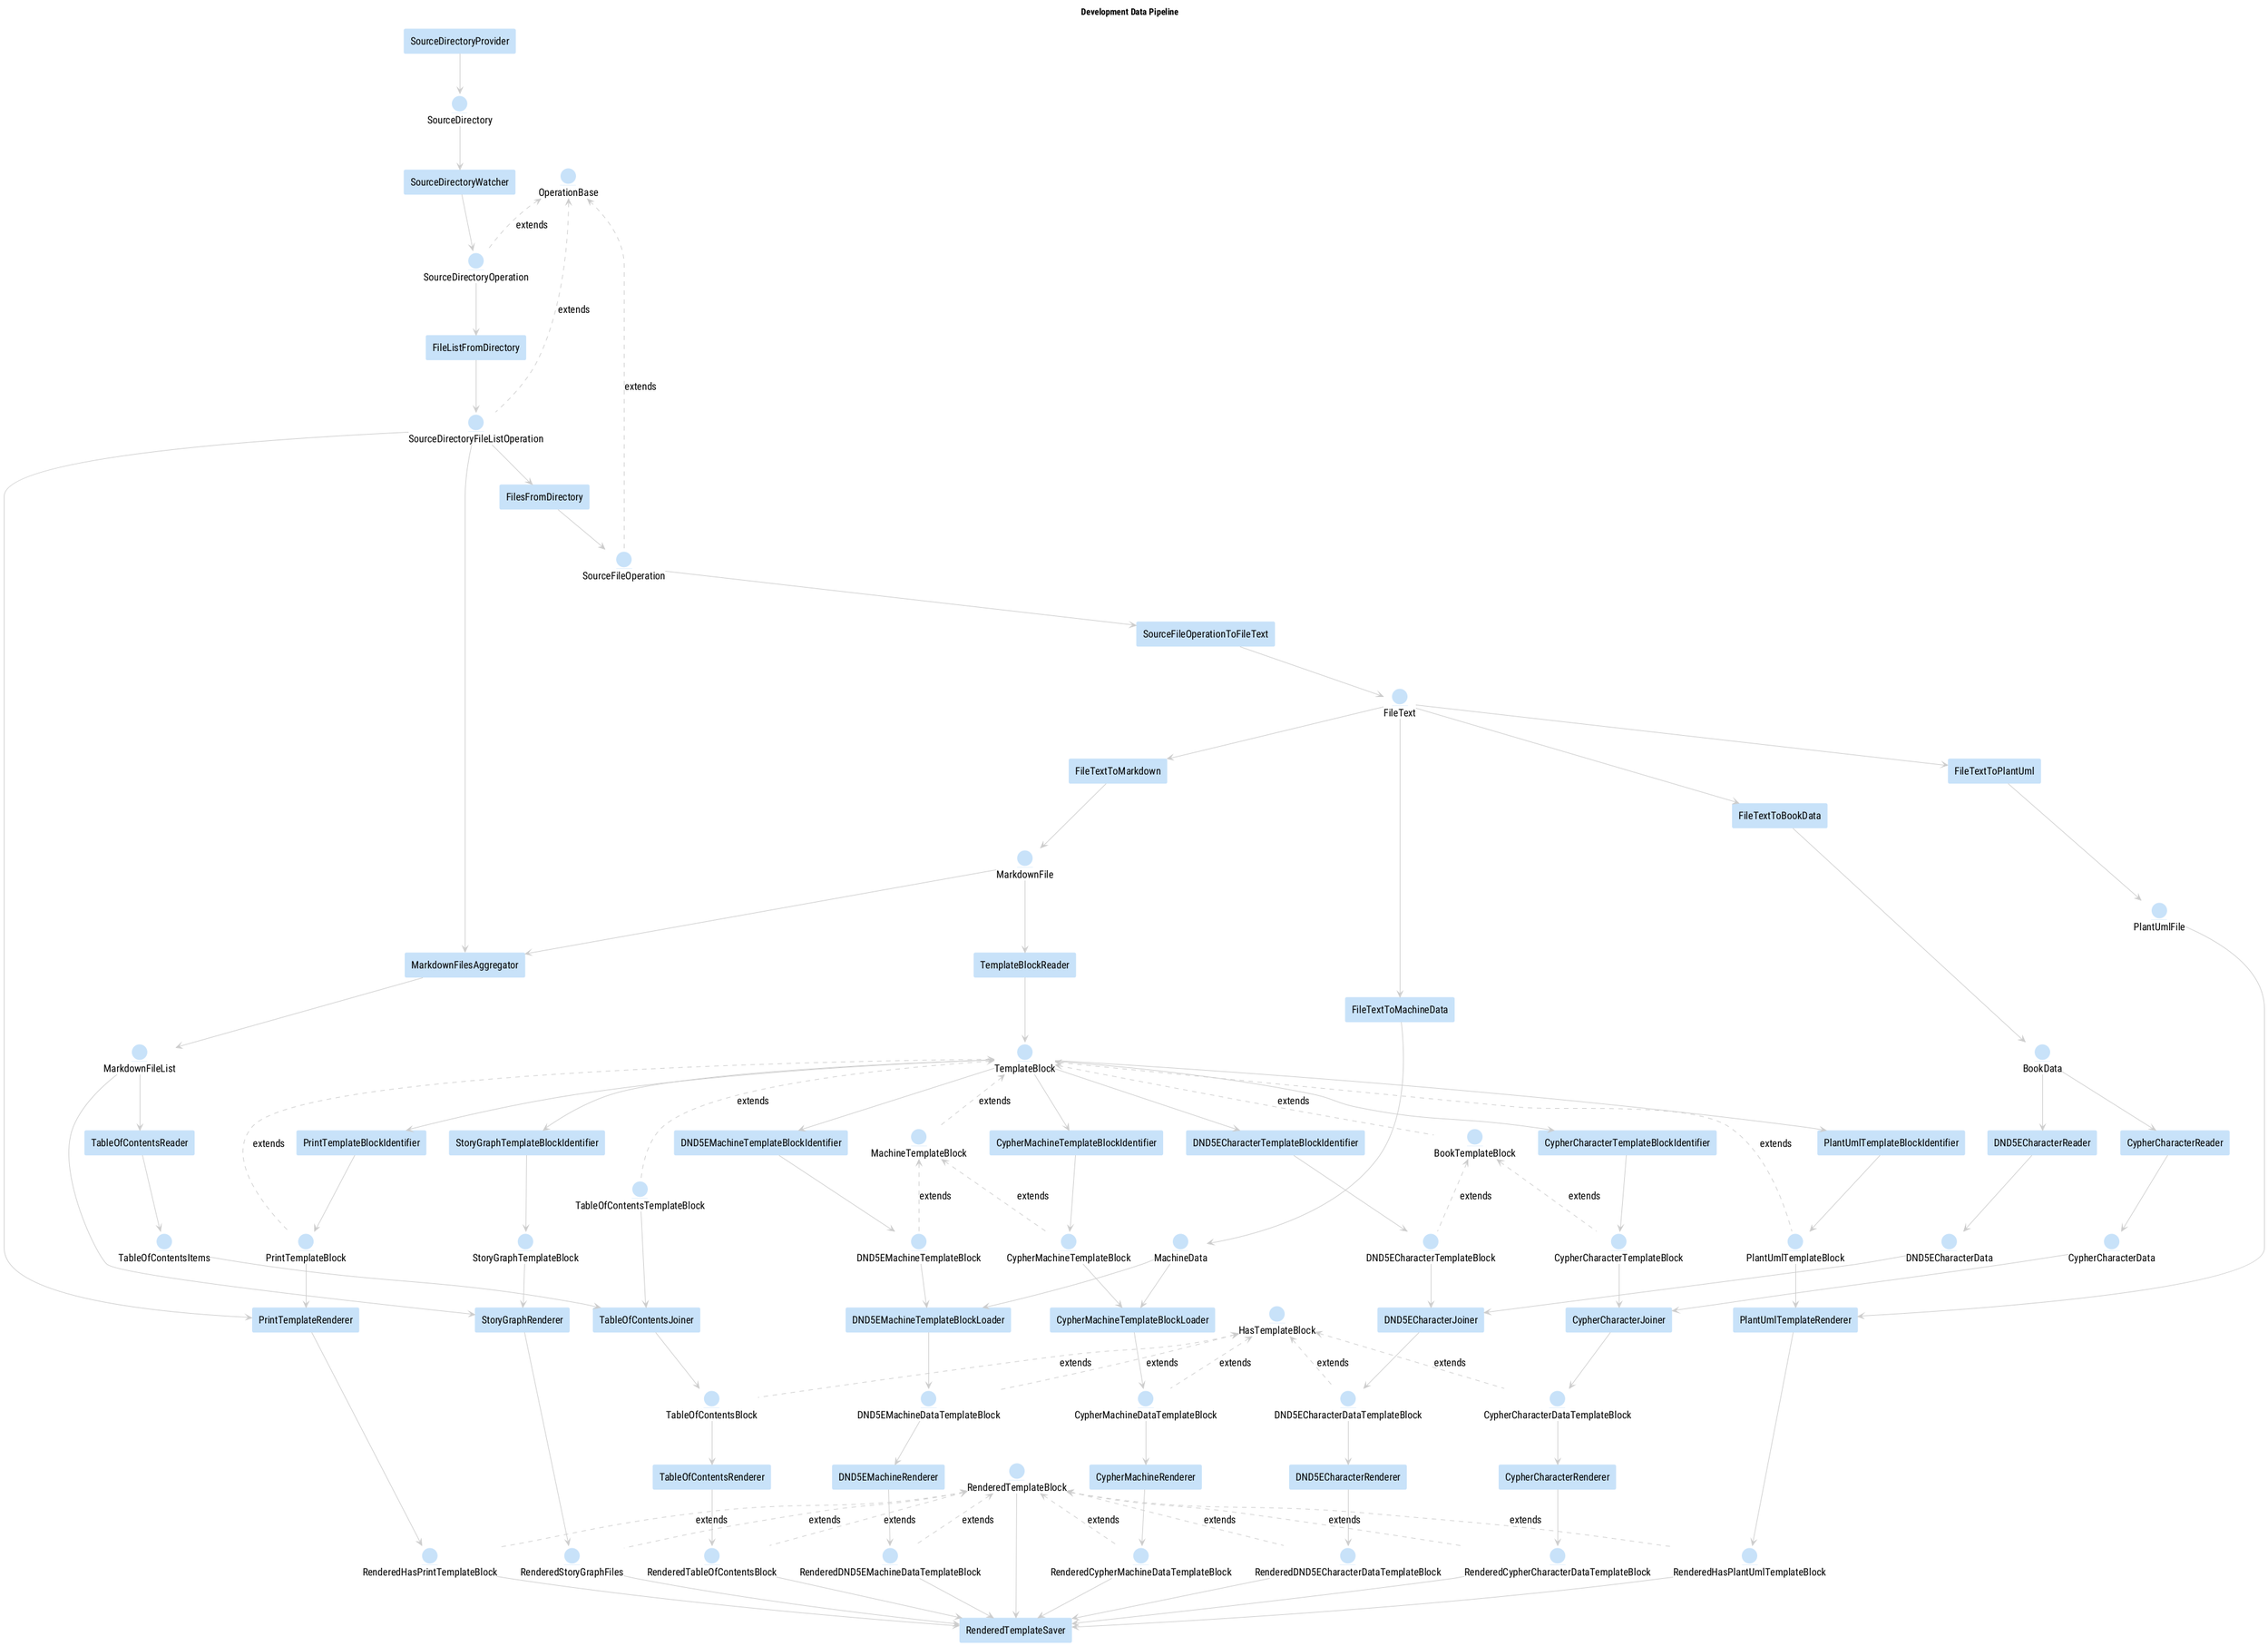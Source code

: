 @startuml
title Development Data Pipeline
 
hide circle
skinparam {
	DefaultFontName Roboto Condensed
	DefaultFontSize 16
	shadowing false
	' --barely-blue: hsl(208, 80%, 99%); #FAFDFE
	' --noon-blue: hsl(208, 80%, 88%); #C8E2F9
	' --morning-blue: hsl(208, 80%, 66%); #63ADEE
	' --barely-orange: hsl(32, 80%, 99%); #FEFDFA
	' --noon-orange: hsl(32, 80%, 88%); #F9E2C8
	' --morning-orange: hsl(32, 80%, 66%); #EEAD63
	' --evening-orange: hsl(32, 80%, 44%); #CA7616
	' --barely-green: hsl(96, 80%, 99%); #FCFEFA
	' --noon-green: hsl(96, 80%, 77%); #BBF395
	' --morning-green: hsl(96, 80%, 55%); #7AE830
	FileBorderColor #dddddd
	FileBackgroundColor #eeeeee
	ComponentBorderColor #dddddd
	ComponentBackgroundColor #eeeeee
	CloudBorderColor #dddddd
	CloudBackgroundColor #eeeeee
	ArrowColor #cccccc
	ActivityBackgroundColor #C8E2F9
	ActivityBorderColor #C8E2F9
	RectangleBackgroundColor #C8E2F9
	RectangleBorderColor #C8E2F9
	EntityBackgroundColor #C8E2F9
	EntityBorderColor #C8E2F9
}
 
rectangle CypherCharacterReader
rectangle CypherCharacterRenderer
rectangle CypherCharacterTemplateBlockIdentifier
rectangle CypherMachineRenderer
rectangle CypherMachineTemplateBlockIdentifier
rectangle DND5ECharacterReader
rectangle DND5ECharacterRenderer
rectangle DND5ECharacterTemplateBlockIdentifier
rectangle DND5EMachineRenderer
rectangle DND5EMachineTemplateBlockIdentifier
rectangle FileListFromDirectory
rectangle FilesFromDirectory
rectangle FileTextToBookData
rectangle FileTextToMachineData
rectangle FileTextToMarkdown
rectangle FileTextToPlantUml
rectangle PlantUmlTemplateBlockIdentifier
rectangle PrintTemplateBlockIdentifier
rectangle RenderedTemplateSaver
rectangle SourceDirectoryProvider
rectangle SourceDirectoryWatcher
rectangle SourceFileOperationToFileText
rectangle StoryGraphTemplateBlockIdentifier
rectangle TableOfContentsReader
rectangle TableOfContentsRenderer
rectangle TemplateBlockReader
rectangle CypherCharacterJoiner
rectangle CypherMachineTemplateBlockLoader
rectangle DND5ECharacterJoiner
rectangle DND5EMachineTemplateBlockLoader
rectangle MarkdownFilesAggregator
rectangle PlantUmlTemplateRenderer
rectangle PrintTemplateRenderer
rectangle StoryGraphRenderer
rectangle TableOfContentsJoiner
entity "BookData" as BookData
entity "BookTemplateBlock" as BookTemplateBlock
entity "CypherCharacterData" as CypherCharacterData
entity "CypherCharacterDataTemplateBlock" as CypherCharacterDataTemplateBlock
entity "CypherCharacterTemplateBlock" as CypherCharacterTemplateBlock
entity "CypherMachineDataTemplateBlock" as CypherMachineDataTemplateBlock
entity "CypherMachineTemplateBlock" as CypherMachineTemplateBlock
entity "DND5ECharacterData" as DND5ECharacterData
entity "DND5ECharacterDataTemplateBlock" as DND5ECharacterDataTemplateBlock
entity "DND5ECharacterTemplateBlock" as DND5ECharacterTemplateBlock
entity "DND5EMachineDataTemplateBlock" as DND5EMachineDataTemplateBlock
entity "DND5EMachineTemplateBlock" as DND5EMachineTemplateBlock
entity "FileText" as FileText
entity "HasTemplateBlock" as HasTemplateBlock
entity "MachineData" as MachineData
entity "MachineTemplateBlock" as MachineTemplateBlock
entity "MarkdownFile" as MarkdownFile
entity "MarkdownFileList" as MarkdownFileList
entity "OperationBase" as OperationBase
entity "PlantUmlFile" as PlantUmlFile
entity "PlantUmlTemplateBlock" as PlantUmlTemplateBlock
entity "PrintTemplateBlock" as PrintTemplateBlock
entity "RenderedCypherCharacterDataTemplateBlock" as RenderedCypherCharacterDataTemplateBlock
entity "RenderedCypherMachineDataTemplateBlock" as RenderedCypherMachineDataTemplateBlock
entity "RenderedDND5ECharacterDataTemplateBlock" as RenderedDND5ECharacterDataTemplateBlock
entity "RenderedDND5EMachineDataTemplateBlock" as RenderedDND5EMachineDataTemplateBlock
entity "RenderedHasPlantUmlTemplateBlock" as RenderedHasPlantUmlTemplateBlock
entity "RenderedHasPrintTemplateBlock" as RenderedHasPrintTemplateBlock
entity "RenderedStoryGraphFiles" as RenderedStoryGraphFiles
entity "RenderedTableOfContentsBlock" as RenderedTableOfContentsBlock
entity "RenderedTemplateBlock" as RenderedTemplateBlock
entity "SourceDirectory" as SourceDirectory
entity "SourceDirectoryFileListOperation" as SourceDirectoryFileListOperation
entity "SourceDirectoryOperation" as SourceDirectoryOperation
entity "SourceFileOperation" as SourceFileOperation
entity "StoryGraphTemplateBlock" as StoryGraphTemplateBlock
entity "TableOfContentsBlock" as TableOfContentsBlock
entity "TableOfContentsItems" as TableOfContentsItems
entity "TableOfContentsTemplateBlock" as TableOfContentsTemplateBlock
entity "TemplateBlock" as TemplateBlock
TemplateBlock <.. BookTemplateBlock : extends
HasTemplateBlock <.. CypherCharacterDataTemplateBlock : extends
BookTemplateBlock <.. CypherCharacterTemplateBlock : extends
HasTemplateBlock <.. CypherMachineDataTemplateBlock : extends
MachineTemplateBlock <.. CypherMachineTemplateBlock : extends
HasTemplateBlock <.. DND5ECharacterDataTemplateBlock : extends
BookTemplateBlock <.. DND5ECharacterTemplateBlock : extends
HasTemplateBlock <.. DND5EMachineDataTemplateBlock : extends
MachineTemplateBlock <.. DND5EMachineTemplateBlock : extends
TemplateBlock <.. MachineTemplateBlock : extends
TemplateBlock <.. PlantUmlTemplateBlock : extends
TemplateBlock <.. PrintTemplateBlock : extends
RenderedTemplateBlock <.. RenderedCypherCharacterDataTemplateBlock : extends
RenderedTemplateBlock <.. RenderedCypherMachineDataTemplateBlock : extends
RenderedTemplateBlock <.. RenderedDND5ECharacterDataTemplateBlock : extends
RenderedTemplateBlock <.. RenderedDND5EMachineDataTemplateBlock : extends
RenderedTemplateBlock <.. RenderedHasPlantUmlTemplateBlock : extends
RenderedTemplateBlock <.. RenderedHasPrintTemplateBlock : extends
RenderedTemplateBlock <.. RenderedStoryGraphFiles : extends
RenderedTemplateBlock <.. RenderedTableOfContentsBlock : extends
OperationBase <.. SourceDirectoryFileListOperation : extends
OperationBase <.. SourceDirectoryOperation : extends
OperationBase <.. SourceFileOperation : extends
HasTemplateBlock <.. TableOfContentsBlock : extends
TemplateBlock <.. TableOfContentsTemplateBlock : extends
BookData --> CypherCharacterReader
CypherCharacterReader --> CypherCharacterData
CypherCharacterDataTemplateBlock --> CypherCharacterRenderer
CypherCharacterRenderer --> RenderedCypherCharacterDataTemplateBlock
TemplateBlock --> CypherCharacterTemplateBlockIdentifier
CypherCharacterTemplateBlockIdentifier --> CypherCharacterTemplateBlock
CypherMachineDataTemplateBlock --> CypherMachineRenderer
CypherMachineRenderer --> RenderedCypherMachineDataTemplateBlock
TemplateBlock --> CypherMachineTemplateBlockIdentifier
CypherMachineTemplateBlockIdentifier --> CypherMachineTemplateBlock
BookData --> DND5ECharacterReader
DND5ECharacterReader --> DND5ECharacterData
DND5ECharacterDataTemplateBlock --> DND5ECharacterRenderer
DND5ECharacterRenderer --> RenderedDND5ECharacterDataTemplateBlock
TemplateBlock --> DND5ECharacterTemplateBlockIdentifier
DND5ECharacterTemplateBlockIdentifier --> DND5ECharacterTemplateBlock
DND5EMachineDataTemplateBlock --> DND5EMachineRenderer
DND5EMachineRenderer --> RenderedDND5EMachineDataTemplateBlock
TemplateBlock --> DND5EMachineTemplateBlockIdentifier
DND5EMachineTemplateBlockIdentifier --> DND5EMachineTemplateBlock
SourceDirectoryOperation --> FileListFromDirectory
FileListFromDirectory --> SourceDirectoryFileListOperation
SourceDirectoryFileListOperation --> FilesFromDirectory
FilesFromDirectory --> SourceFileOperation
FileText --> FileTextToBookData
FileTextToBookData --> BookData
FileText --> FileTextToMachineData
FileTextToMachineData --> MachineData
FileText --> FileTextToMarkdown
FileTextToMarkdown --> MarkdownFile
FileText --> FileTextToPlantUml
FileTextToPlantUml --> PlantUmlFile
TemplateBlock --> PlantUmlTemplateBlockIdentifier
PlantUmlTemplateBlockIdentifier --> PlantUmlTemplateBlock
TemplateBlock --> PrintTemplateBlockIdentifier
PrintTemplateBlockIdentifier --> PrintTemplateBlock
RenderedTemplateBlock --> RenderedTemplateSaver
RenderedCypherCharacterDataTemplateBlock --> RenderedTemplateSaver
RenderedDND5ECharacterDataTemplateBlock --> RenderedTemplateSaver
RenderedHasPlantUmlTemplateBlock --> RenderedTemplateSaver
RenderedHasPrintTemplateBlock --> RenderedTemplateSaver
RenderedTableOfContentsBlock --> RenderedTemplateSaver
RenderedCypherMachineDataTemplateBlock --> RenderedTemplateSaver
RenderedDND5EMachineDataTemplateBlock --> RenderedTemplateSaver
RenderedStoryGraphFiles --> RenderedTemplateSaver
SourceDirectoryProvider --> SourceDirectory
SourceDirectory --> SourceDirectoryWatcher
SourceDirectoryWatcher --> SourceDirectoryOperation
SourceFileOperation --> SourceFileOperationToFileText
SourceFileOperationToFileText --> FileText
TemplateBlock --> StoryGraphTemplateBlockIdentifier
StoryGraphTemplateBlockIdentifier --> StoryGraphTemplateBlock
MarkdownFileList --> TableOfContentsReader
TableOfContentsReader --> TableOfContentsItems
TableOfContentsBlock --> TableOfContentsRenderer
TableOfContentsRenderer --> RenderedTableOfContentsBlock
MarkdownFile --> TemplateBlockReader
TemplateBlockReader --> TemplateBlock
CypherCharacterData --> CypherCharacterJoiner
CypherCharacterTemplateBlock --> CypherCharacterJoiner
CypherCharacterJoiner --> CypherCharacterDataTemplateBlock
MachineData --> CypherMachineTemplateBlockLoader
CypherMachineTemplateBlock --> CypherMachineTemplateBlockLoader
CypherMachineTemplateBlockLoader --> CypherMachineDataTemplateBlock
DND5ECharacterData --> DND5ECharacterJoiner
DND5ECharacterTemplateBlock --> DND5ECharacterJoiner
DND5ECharacterJoiner --> DND5ECharacterDataTemplateBlock
MachineData --> DND5EMachineTemplateBlockLoader
DND5EMachineTemplateBlock --> DND5EMachineTemplateBlockLoader
DND5EMachineTemplateBlockLoader --> DND5EMachineDataTemplateBlock
SourceDirectoryFileListOperation --> MarkdownFilesAggregator
MarkdownFile --> MarkdownFilesAggregator
MarkdownFilesAggregator --> MarkdownFileList
PlantUmlTemplateBlock --> PlantUmlTemplateRenderer
PlantUmlFile --> PlantUmlTemplateRenderer
PlantUmlTemplateRenderer --> RenderedHasPlantUmlTemplateBlock
PrintTemplateBlock --> PrintTemplateRenderer
SourceDirectoryFileListOperation --> PrintTemplateRenderer
PrintTemplateRenderer --> RenderedHasPrintTemplateBlock
MarkdownFileList --> StoryGraphRenderer
StoryGraphTemplateBlock --> StoryGraphRenderer
StoryGraphRenderer --> RenderedStoryGraphFiles
TableOfContentsTemplateBlock --> TableOfContentsJoiner
TableOfContentsItems --> TableOfContentsJoiner
TableOfContentsJoiner --> TableOfContentsBlock
@enduml
